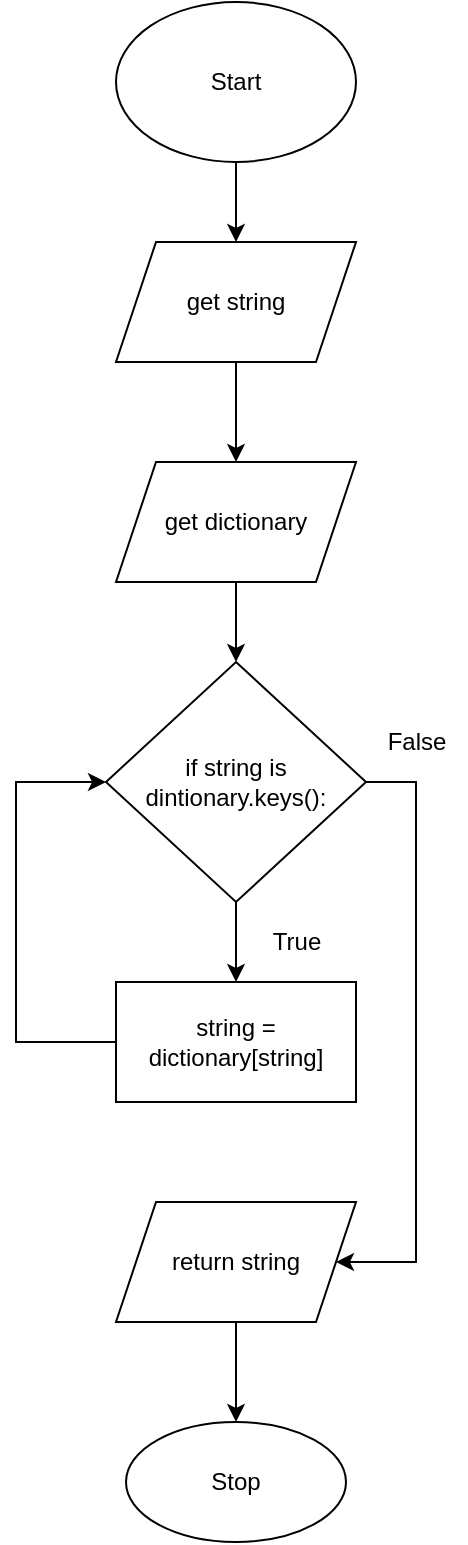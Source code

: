 <mxfile>
    <diagram id="UrAdOZ9x2SDYmuEoy8_6" name="Page-1">
        <mxGraphModel dx="594" dy="561" grid="1" gridSize="10" guides="1" tooltips="1" connect="1" arrows="1" fold="1" page="1" pageScale="1" pageWidth="827" pageHeight="1169" math="0" shadow="0">
            <root>
                <mxCell id="0"/>
                <mxCell id="1" parent="0"/>
                <mxCell id="3" style="edgeStyle=none;html=1;" edge="1" parent="1" source="2" target="4">
                    <mxGeometry relative="1" as="geometry">
                        <mxPoint x="310" y="170" as="targetPoint"/>
                    </mxGeometry>
                </mxCell>
                <mxCell id="2" value="Start" style="ellipse;whiteSpace=wrap;html=1;" vertex="1" parent="1">
                    <mxGeometry x="250" y="50" width="120" height="80" as="geometry"/>
                </mxCell>
                <mxCell id="5" style="edgeStyle=none;html=1;" edge="1" parent="1" source="4">
                    <mxGeometry relative="1" as="geometry">
                        <mxPoint x="310" y="280" as="targetPoint"/>
                    </mxGeometry>
                </mxCell>
                <mxCell id="4" value="get string" style="shape=parallelogram;perimeter=parallelogramPerimeter;whiteSpace=wrap;html=1;fixedSize=1;" vertex="1" parent="1">
                    <mxGeometry x="250" y="170" width="120" height="60" as="geometry"/>
                </mxCell>
                <mxCell id="7" style="edgeStyle=none;html=1;" edge="1" parent="1" source="6" target="8">
                    <mxGeometry relative="1" as="geometry">
                        <mxPoint x="310" y="390" as="targetPoint"/>
                    </mxGeometry>
                </mxCell>
                <mxCell id="6" value="get dictionary" style="shape=parallelogram;perimeter=parallelogramPerimeter;whiteSpace=wrap;html=1;fixedSize=1;" vertex="1" parent="1">
                    <mxGeometry x="250" y="280" width="120" height="60" as="geometry"/>
                </mxCell>
                <mxCell id="9" style="edgeStyle=none;html=1;" edge="1" parent="1" source="8" target="10">
                    <mxGeometry relative="1" as="geometry">
                        <mxPoint x="310" y="550" as="targetPoint"/>
                    </mxGeometry>
                </mxCell>
                <mxCell id="13" style="edgeStyle=elbowEdgeStyle;rounded=0;html=1;entryX=1;entryY=0.5;entryDx=0;entryDy=0;" edge="1" parent="1" source="8" target="15">
                    <mxGeometry relative="1" as="geometry">
                        <mxPoint x="440" y="690" as="targetPoint"/>
                        <Array as="points">
                            <mxPoint x="400" y="560"/>
                            <mxPoint x="420" y="440"/>
                        </Array>
                    </mxGeometry>
                </mxCell>
                <mxCell id="8" value="if string is dintionary.keys():" style="rhombus;whiteSpace=wrap;html=1;" vertex="1" parent="1">
                    <mxGeometry x="245" y="380" width="130" height="120" as="geometry"/>
                </mxCell>
                <mxCell id="11" style="edgeStyle=elbowEdgeStyle;html=1;entryX=0;entryY=0.5;entryDx=0;entryDy=0;exitX=0;exitY=0.5;exitDx=0;exitDy=0;rounded=0;" edge="1" parent="1" source="10" target="8">
                    <mxGeometry relative="1" as="geometry">
                        <Array as="points">
                            <mxPoint x="200" y="500"/>
                        </Array>
                    </mxGeometry>
                </mxCell>
                <mxCell id="10" value="string = dictionary[string]" style="rounded=0;whiteSpace=wrap;html=1;" vertex="1" parent="1">
                    <mxGeometry x="250" y="540" width="120" height="60" as="geometry"/>
                </mxCell>
                <mxCell id="12" value="True" style="text;html=1;align=center;verticalAlign=middle;resizable=0;points=[];autosize=1;strokeColor=none;fillColor=none;" vertex="1" parent="1">
                    <mxGeometry x="320" y="510" width="40" height="20" as="geometry"/>
                </mxCell>
                <mxCell id="14" value="False" style="text;html=1;align=center;verticalAlign=middle;resizable=0;points=[];autosize=1;strokeColor=none;fillColor=none;" vertex="1" parent="1">
                    <mxGeometry x="375" y="410" width="50" height="20" as="geometry"/>
                </mxCell>
                <mxCell id="16" style="edgeStyle=elbowEdgeStyle;rounded=0;html=1;" edge="1" parent="1" source="15">
                    <mxGeometry relative="1" as="geometry">
                        <mxPoint x="310" y="760" as="targetPoint"/>
                    </mxGeometry>
                </mxCell>
                <mxCell id="15" value="return string" style="shape=parallelogram;perimeter=parallelogramPerimeter;whiteSpace=wrap;html=1;fixedSize=1;" vertex="1" parent="1">
                    <mxGeometry x="250" y="650" width="120" height="60" as="geometry"/>
                </mxCell>
                <mxCell id="17" value="Stop" style="ellipse;whiteSpace=wrap;html=1;" vertex="1" parent="1">
                    <mxGeometry x="255" y="760" width="110" height="60" as="geometry"/>
                </mxCell>
            </root>
        </mxGraphModel>
    </diagram>
</mxfile>